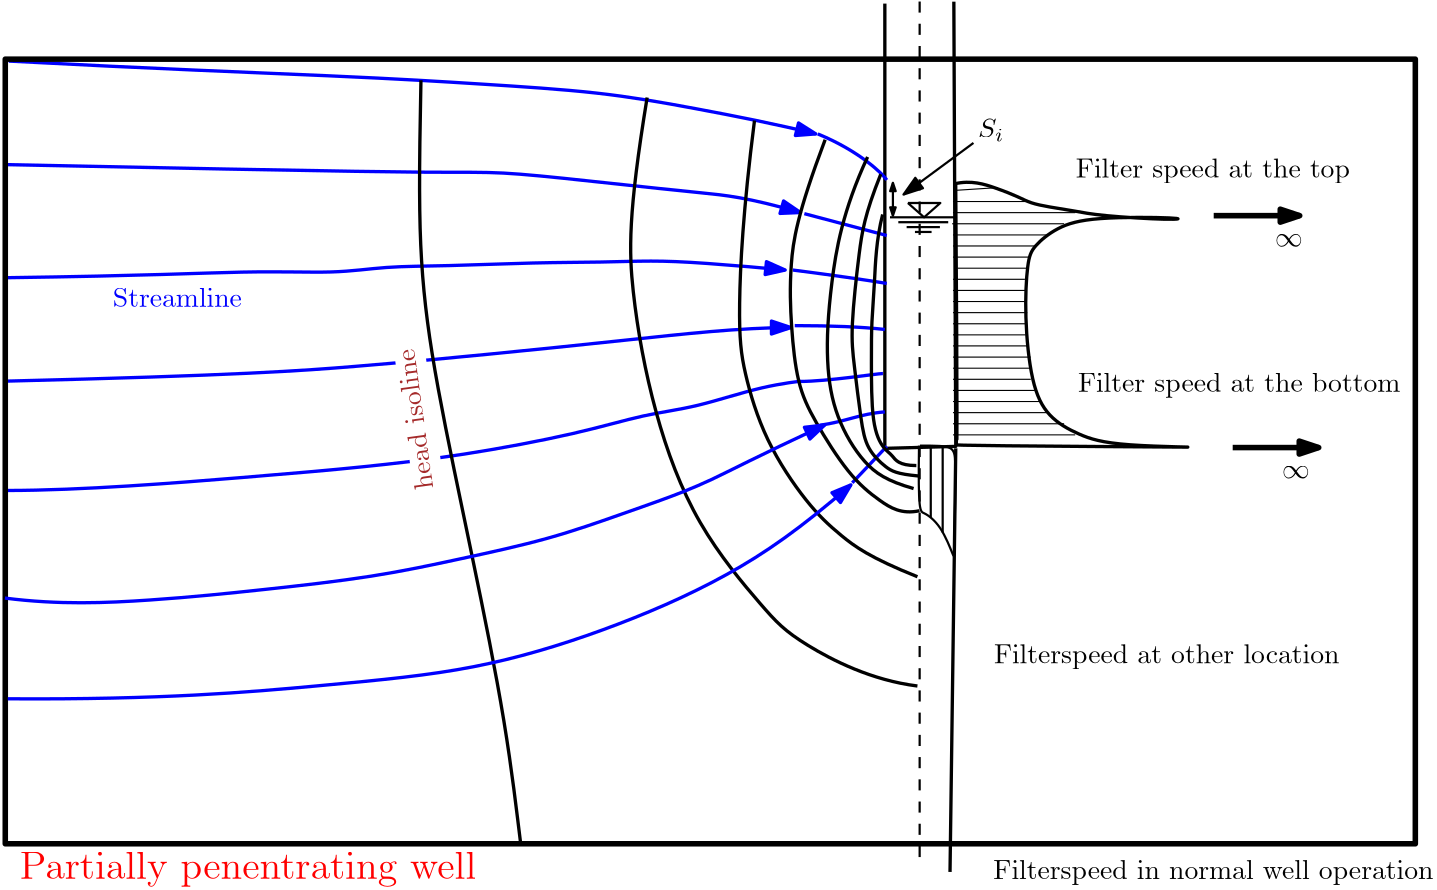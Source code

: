 <?xml version="1.0"?>
<!DOCTYPE ipe SYSTEM "ipe.dtd">
<ipe version="70206" creator="Ipe 7.2.9">
<info created="D:20201211174408" modified="D:20201213090916"/>
<ipestyle name="basic">
<symbol name="arrow/arc(spx)">
<path stroke="sym-stroke" fill="sym-stroke" pen="sym-pen">
0 0 m
-1 0.333 l
-1 -0.333 l
h
</path>
</symbol>
<symbol name="arrow/farc(spx)">
<path stroke="sym-stroke" fill="white" pen="sym-pen">
0 0 m
-1 0.333 l
-1 -0.333 l
h
</path>
</symbol>
<symbol name="arrow/ptarc(spx)">
<path stroke="sym-stroke" fill="sym-stroke" pen="sym-pen">
0 0 m
-1 0.333 l
-0.8 0 l
-1 -0.333 l
h
</path>
</symbol>
<symbol name="arrow/fptarc(spx)">
<path stroke="sym-stroke" fill="white" pen="sym-pen">
0 0 m
-1 0.333 l
-0.8 0 l
-1 -0.333 l
h
</path>
</symbol>
<symbol name="mark/circle(sx)" transformations="translations">
<path fill="sym-stroke">
0.6 0 0 0.6 0 0 e
0.4 0 0 0.4 0 0 e
</path>
</symbol>
<symbol name="mark/disk(sx)" transformations="translations">
<path fill="sym-stroke">
0.6 0 0 0.6 0 0 e
</path>
</symbol>
<symbol name="mark/fdisk(sfx)" transformations="translations">
<group>
<path fill="sym-fill">
0.5 0 0 0.5 0 0 e
</path>
<path fill="sym-stroke" fillrule="eofill">
0.6 0 0 0.6 0 0 e
0.4 0 0 0.4 0 0 e
</path>
</group>
</symbol>
<symbol name="mark/box(sx)" transformations="translations">
<path fill="sym-stroke" fillrule="eofill">
-0.6 -0.6 m
0.6 -0.6 l
0.6 0.6 l
-0.6 0.6 l
h
-0.4 -0.4 m
0.4 -0.4 l
0.4 0.4 l
-0.4 0.4 l
h
</path>
</symbol>
<symbol name="mark/square(sx)" transformations="translations">
<path fill="sym-stroke">
-0.6 -0.6 m
0.6 -0.6 l
0.6 0.6 l
-0.6 0.6 l
h
</path>
</symbol>
<symbol name="mark/fsquare(sfx)" transformations="translations">
<group>
<path fill="sym-fill">
-0.5 -0.5 m
0.5 -0.5 l
0.5 0.5 l
-0.5 0.5 l
h
</path>
<path fill="sym-stroke" fillrule="eofill">
-0.6 -0.6 m
0.6 -0.6 l
0.6 0.6 l
-0.6 0.6 l
h
-0.4 -0.4 m
0.4 -0.4 l
0.4 0.4 l
-0.4 0.4 l
h
</path>
</group>
</symbol>
<symbol name="mark/cross(sx)" transformations="translations">
<group>
<path fill="sym-stroke">
-0.43 -0.57 m
0.57 0.43 l
0.43 0.57 l
-0.57 -0.43 l
h
</path>
<path fill="sym-stroke">
-0.43 0.57 m
0.57 -0.43 l
0.43 -0.57 l
-0.57 0.43 l
h
</path>
</group>
</symbol>
<symbol name="arrow/fnormal(spx)">
<path stroke="sym-stroke" fill="white" pen="sym-pen">
0 0 m
-1 0.333 l
-1 -0.333 l
h
</path>
</symbol>
<symbol name="arrow/pointed(spx)">
<path stroke="sym-stroke" fill="sym-stroke" pen="sym-pen">
0 0 m
-1 0.333 l
-0.8 0 l
-1 -0.333 l
h
</path>
</symbol>
<symbol name="arrow/fpointed(spx)">
<path stroke="sym-stroke" fill="white" pen="sym-pen">
0 0 m
-1 0.333 l
-0.8 0 l
-1 -0.333 l
h
</path>
</symbol>
<symbol name="arrow/linear(spx)">
<path stroke="sym-stroke" pen="sym-pen">
-1 0.333 m
0 0 l
-1 -0.333 l
</path>
</symbol>
<symbol name="arrow/fdouble(spx)">
<path stroke="sym-stroke" fill="white" pen="sym-pen">
0 0 m
-1 0.333 l
-1 -0.333 l
h
-1 0 m
-2 0.333 l
-2 -0.333 l
h
</path>
</symbol>
<symbol name="arrow/double(spx)">
<path stroke="sym-stroke" fill="sym-stroke" pen="sym-pen">
0 0 m
-1 0.333 l
-1 -0.333 l
h
-1 0 m
-2 0.333 l
-2 -0.333 l
h
</path>
</symbol>
<pen name="heavier" value="0.8"/>
<pen name="fat" value="1.2"/>
<pen name="ultrafat" value="2"/>
<symbolsize name="large" value="5"/>
<symbolsize name="small" value="2"/>
<symbolsize name="tiny" value="1.1"/>
<arrowsize name="large" value="10"/>
<arrowsize name="small" value="5"/>
<arrowsize name="tiny" value="3"/>
<color name="red" value="1 0 0"/>
<color name="green" value="0 1 0"/>
<color name="blue" value="0 0 1"/>
<color name="yellow" value="1 1 0"/>
<color name="orange" value="1 0.647 0"/>
<color name="gold" value="1 0.843 0"/>
<color name="purple" value="0.627 0.125 0.941"/>
<color name="gray" value="0.745"/>
<color name="brown" value="0.647 0.165 0.165"/>
<color name="navy" value="0 0 0.502"/>
<color name="pink" value="1 0.753 0.796"/>
<color name="seagreen" value="0.18 0.545 0.341"/>
<color name="turquoise" value="0.251 0.878 0.816"/>
<color name="violet" value="0.933 0.51 0.933"/>
<color name="darkblue" value="0 0 0.545"/>
<color name="darkcyan" value="0 0.545 0.545"/>
<color name="darkgray" value="0.663"/>
<color name="darkgreen" value="0 0.392 0"/>
<color name="darkmagenta" value="0.545 0 0.545"/>
<color name="darkorange" value="1 0.549 0"/>
<color name="darkred" value="0.545 0 0"/>
<color name="lightblue" value="0.678 0.847 0.902"/>
<color name="lightcyan" value="0.878 1 1"/>
<color name="lightgray" value="0.827"/>
<color name="lightgreen" value="0.565 0.933 0.565"/>
<color name="lightyellow" value="1 1 0.878"/>
<dashstyle name="dashed" value="[4] 0"/>
<dashstyle name="dotted" value="[1 3] 0"/>
<dashstyle name="dash dotted" value="[4 2 1 2] 0"/>
<dashstyle name="dash dot dotted" value="[4 2 1 2 1 2] 0"/>
<textsize name="large" value="\large"/>
<textsize name="Large" value="\Large"/>
<textsize name="LARGE" value="\LARGE"/>
<textsize name="huge" value="\huge"/>
<textsize name="Huge" value="\Huge"/>
<textsize name="small" value="\small"/>
<textsize name="footnote" value="\footnotesize"/>
<textsize name="tiny" value="\tiny"/>
<textstyle name="center" begin="\begin{center}" end="\end{center}"/>
<textstyle name="itemize" begin="\begin{itemize}" end="\end{itemize}"/>
<textstyle name="item" begin="\begin{itemize}\item{}" end="\end{itemize}"/>
<gridsize name="4 pts" value="4"/>
<gridsize name="8 pts (~3 mm)" value="8"/>
<gridsize name="16 pts (~6 mm)" value="16"/>
<gridsize name="32 pts (~12 mm)" value="32"/>
<gridsize name="10 pts (~3.5 mm)" value="10"/>
<gridsize name="20 pts (~7 mm)" value="20"/>
<gridsize name="14 pts (~5 mm)" value="14"/>
<gridsize name="28 pts (~10 mm)" value="28"/>
<gridsize name="56 pts (~20 mm)" value="56"/>
<anglesize name="90 deg" value="90"/>
<anglesize name="60 deg" value="60"/>
<anglesize name="45 deg" value="45"/>
<anglesize name="30 deg" value="30"/>
<anglesize name="22.5 deg" value="22.5"/>
<opacity name="10%" value="0.1"/>
<opacity name="30%" value="0.3"/>
<opacity name="50%" value="0.5"/>
<opacity name="75%" value="0.75"/>
<tiling name="falling" angle="-60" step="4" width="1"/>
<tiling name="rising" angle="30" step="4" width="1"/>
</ipestyle>
<page>
<layer name="alpha"/>
<view layers="alpha" active="alpha"/>
<path layer="alpha" matrix="1 0 0 1.02056 0 -15.6918" stroke="black" pen="fat">
355.468 763.259 m
355.468 605.918 l
</path>
<path stroke="black" pen="fat">
380.311 763.949 m
381.001 603.848 l
356.158 603.158 l
</path>
<path stroke="black" dash="dashed" pen="heavier">
368 764 m
368 452 l
</path>
<path stroke="black" pen="fat">
378.931 450.647 m
381.001 603.158 l
</path>
<path stroke="blue" pen="fat" arrow="normal/normal">
40.0956 742.556 m
91.8525 739.796
166.382 737.036
210.548 734.275
253.334 731.515
285.078 725.994
316.823 719.783
330.624 716.333 c
</path>
<path stroke="blue" pen="fat">
331.315 716.333 m
346.497 710.122
354.778 701.841
356.158 699.771 c
</path>
<path stroke="blue" pen="fat" arrow="normal/normal">
38.7154 705.291 m
171.213 702.531
205.718 702.531
220.21 702.531
258.165 698.391
290.599 694.94
305.781 693.56
325.104 688.039 c
</path>
<path matrix="1 0 0 0.877859 0 83.0265" stroke="blue" pen="fat">
326.484 688.729 m
356.158 679.758 l
</path>
<path stroke="blue" pen="fat" arrow="normal/normal">
39.4055 664.576 m
89.7823 665.266
129.118 667.336
158.101 665.956
175.354 668.717
196.747 668.717
230.561 670.097
254.024 670.097
271.276 670.787
288.529 670.097
312.682 668.026
319.583 667.336 c
</path>
<path stroke="blue" pen="fat">
322.343 667.336 m
343.736 664.576
356.158 662.506 c
</path>
<path stroke="blue" pen="fat" arrow="normal/normal">
38.0253 627.311 m
122.907 629.381
169.143 632.832
212.619 636.972
260.235 641.803
303.711 646.634
321.653 646.634 c
</path>
<path stroke="blue" pen="fat">
323.033 647.324 m
343.046 647.324
355.468 645.944 c
</path>
<path stroke="blue" pen="fat">
39.4055 587.976 m
66.3191 587.976
135.328 593.497
166.382 596.257
202.957 600.397
246.433 608.679
269.206 615.579
287.149 617.65
311.992 625.931
325.104 627.311
325.104 627.311 c
</path>
<path matrix="1.03199 0 0 1.37506 -11.3486 -236.312" stroke="blue" pen="fat">
325.794 628.001 m
335.455 628.001
352.707 630.071
354.778 630.071 c
</path>
<path stroke="blue" pen="fat">
332.005 611.439 m
341.666 612.819
346.497 615.579
355.468 616.27 c
</path>
<path stroke="blue" pen="fat">
343.736 590.736 m
356.158 603.848 l
</path>
<path stroke="black" pen="fat">
188.465 735.656 m
187.775 701.841
187.775 669.407
193.296 628.691
207.098 563.823
219.52 502.404
222.97 472.04
224.35 460.999 c
</path>
<path stroke="black" pen="fat">
269.896 729.445 m
262.995 687.349
263.685 660.435
271.967 615.579
287.149 574.864
313.372 543.81
322.343 534.149
350.637 519.657
367.199 517.586 c
</path>
<path stroke="black" pen="fat">
308.541 721.164 m
304.401 688.729
302.331 648.014
304.401 631.452
311.992 605.918
327.864 582.455
338.906 572.104
349.947 563.823
367.199 556.922 c
</path>
<path matrix="1.0474 0 0 0.997828 -15.2138 1.55173" stroke="black" pen="fat">
365.819 580.385 m
359.608 579.005
352.017 583.835
341.666 592.806
329.244 613.509
323.724 625.931
321.653 646.634
320.963 668.026
323.724 687.349
333.385 714.263 c
</path>
<path stroke="black" pen="fat">
349.257 708.052 m
340.286 688.729
335.455 660.435
334.075 633.522
337.525 614.199
347.877 596.947
356.158 591.426
365.819 588.666 c
</path>
<path matrix="0.93379 0 0 1.00268 22.7129 -1.88405" stroke="black" pen="fat">
354.778 701.841 m
348.567 687.349
346.497 674.927
343.046 645.253
344.426 634.212
347.187 612.819
349.257 603.158
356.848 596.257
360.988 594.187
369.27 593.497 c
</path>
<path matrix="0.836981 0 0 1 57.1603 0" stroke="black" pen="fat">
355.468 687.349 m
352.707 678.378
352.017 661.126
350.637 648.704
350.637 636.282
350.637 610.749
356.158 602.468
359.608 601.088
362.369 596.947
369.96 596.947 c
</path>
<path stroke="black" pen="fat">
380.636 698.387 m
386.55 699.778
396.29 696.648
403.943 693.517
407.769 691.43
414.378 690.038
423.77 688.647
432.118 686.908
459.947 685.169
464.469 686.212
429.336 686.56
417.161 682.734
408.812 675.777
406.725 670.907
405.682 651.079
408.117 626.034
414.03 614.207
425.161 607.946
437.684 603.771
487.775 603.423
382.376 604.119
380.984 604.467
381.68 604.467
380.984 698.387 c
</path>
<path fill="blue">
380 696 m
396 696 l
</path>
<path fill="blue">
380 692 m
404 692 l
</path>
<path fill="blue">
380 688 m
416 688 l
</path>
<path fill="blue">
380 684 m
420 684 l
</path>
<path fill="blue">
380 680 m
412 680 l
</path>
<path fill="blue">
380 676 m
408 676 l
</path>
<path fill="blue">
380 672 m
408 672 l
</path>
<path fill="blue">
380 668 m
408 668 l
408 668 l
</path>
<path fill="blue">
408 668 m
380 668 l
380 668 l
</path>
<path fill="blue">
404 664 m
380 664 l
</path>
<path fill="blue">
408 660 m
380 660 l
</path>
<path fill="blue">
404 656 m
380 656 l
</path>
<path fill="blue">
408 652 m
380 652 l
</path>
<path fill="blue">
404 648 m
380 648 l
</path>
<path fill="blue">
380 644 m
408 644 l
</path>
<path fill="blue">
380 640 m
408 640 l
408 640 l
</path>
<path fill="blue">
380 636 m
408 636 l
</path>
<path fill="blue">
380 632 m
408 632 l
408 632 l
</path>
<path fill="blue">
380 628 m
408 628 l
</path>
<path fill="blue">
380 624 m
408 624 l
408 624 l
</path>
<path fill="blue">
408 624 m
380 624 l
</path>
<path fill="blue">
380 620 m
412 620 l
412 620 l
</path>
<path fill="blue">
380 616 m
412 616 l
</path>
<path fill="blue">
380 612 m
420 612 l
420 612 l
</path>
<path fill="blue">
380 608 m
424 608 l
</path>
<path fill="blue">
380 604 m
440 604 l
</path>
<group matrix="1 0 0 1 173.926 -124.531">
<path matrix="0.729687 0 0 0.643577 49.7376 290.841" stroke="black" pen="heavier">
192 816 m
200 808 l
208 816 l
192 816 l
</path>
<path matrix="0.748475 0 0 0.440171 45.6794 455.193" stroke="black" pen="heavier">
184 808 m
216 808 l
</path>
<path matrix="0.748475 0 0 0.440171 45.6794 455.193" stroke="black" pen="heavier">
188 804 m
212 804 l
212 804 l
</path>
<path matrix="0.748475 0 0 0.440171 45.6794 455.193" stroke="black" pen="heavier">
192 800 m
208 800 l
</path>
<path matrix="0.748475 0 0 0.440171 45.6794 455.193" stroke="black" pen="heavier">
196 796 m
204 796 l
204 796 l
</path>
</group>
<path stroke="black" pen="heavier" arrow="normal/tiny" rarrow="normal/tiny">
358.374 698.735 m
358.374 686.908 l
</path>
<text matrix="1 0 0 1 -19.6012 -134.696" transformations="translations" pos="97.1376 788.828" stroke="blue" type="label" width="46.52" height="6.918" depth="0" valign="baseline">Streamline</text>
<text matrix="1 0 0 1 27.1402 -67.8504" transformations="translations" pos="361.852 782.915" stroke="black" type="label" width="9.426" height="6.812" depth="1.49" valign="baseline" style="math">S_i</text>
<text matrix="1 0 0 1 -21.109 -78.4049" transformations="translations" pos="445.337 779.088" stroke="black" type="label" width="98.741" height="6.926" depth="1.93" valign="baseline">Filter speed at the top</text>
<text matrix="1 0 0 1 23.1194 -174.401" transformations="translations" pos="401.855 797.872" stroke="black" type="label" width="116.176" height="6.926" depth="1.93" valign="baseline">Filter speed at the bottom</text>
<text matrix="1 0 0 1 90.9698 -274.92" transformations="translations" pos="303.761 800.655" stroke="black" type="label" width="124.506" height="6.926" depth="1.93" valign="baseline">Filterspeed at other location</text>
<path stroke="black" pen="heavier">
367.766 604.119 m
367.418 580.117
368.81 580.813
375.767 575.595
380.636 563.073
380.289 564.464
381.332 604.119
379.941 604.119
368.114 604.119 c
</path>
<path matrix="2.11077 0 0 1.07202 -413.207 -43.4995" stroke="black" pen="heavier">
372 604 m
372 580 l
</path>
<path matrix="-0.14129 0 0 1.09585 429.415 -58.4048" stroke="black" pen="heavier">
376 604 m
376 576 l
</path>
<path stroke="black" pen="ultrafat" arrow="normal/normal">
473.861 686.908 m
504.819 686.908 l
</path>
<path matrix="1 0 0 1 6.83549 -83.4846" stroke="black" pen="ultrafat" arrow="normal/normal">
473.861 686.908 m
504.819 686.908 l
</path>
<text matrix="1 0 0 1 425.196 -89.462" transformations="translations" pos="70.7009 765.174" stroke="black" type="label" width="9.963" height="4.289" depth="0" valign="baseline" style="math">\infty</text>
<text matrix="1 0 0 1 -61.8192 47.244" transformations="translations" pos="105.834 400.974" stroke="red" type="label" width="164.466" height="9.962" depth="2.79" valign="baseline" size="Large">Partially penentrating well</text>
<text matrix="1 0 0 1 100.519 62.8244" transformations="translations" pos="294.021 385.321" stroke="black" type="label" width="158.572" height="6.926" depth="1.93" valign="baseline">Filterspeed in normal well operation</text>
<path stroke="black" pen="ultrafat">
38.8222 743.249 m
38.8222 460.79 l
546.444 460.79 l
546.444 743.249 l
h
</path>
<path matrix="1.00908 0 0 1 -0.494953 2.51298" stroke="blue" pen="fat" arrow="normal/normal">
38.8222 546.734 m
57.9209 544.221
92.5999 545.729
131.3 549.75
171.005 554.273
201.161 560.807
233.327 567.843
259.964 577.392
271.524 581.413
290.12 588.45
305.7 596.994
331.333 609.056 c
</path>
<path stroke="black">
380.587 696.005 m
396.168 697.01 l
</path>
<path matrix="1.1157 0 0 -0.854436 -43.9658 1283.27" stroke="black">
380 692 m
404 692 l
</path>
<path stroke="black">
380 688 m
420 688 l
424 688 l
</path>
<path matrix="1.11984 0 0 -1.85218 -50.3329 1950.89" stroke="black">
384 684 m
420 684 l
</path>
<path matrix="0.955883 0 0 -13.9075 16.7644 10137.07" stroke="black">
380 680 m
416 680 l
</path>
<path stroke="black">
380 672 m
408 672 l
</path>
<path matrix="0.928573 0 0 1 27.1424 0" stroke="black">
380 676 m
412 676 l
</path>
<path matrix="1.05483 0 0 -0.559164 -23.4341 1041.52" stroke="black">
384 668 m
408 668 l
</path>
<path matrix="0.925001 0 0 1 28.4994 0" stroke="black">
380 664 m
408 664 l
</path>
<path matrix="0.93671 0 0 1 24.0502 0" stroke="black">
380 660 m
408 660 l
</path>
<path matrix="0.93671 0 0 1 24.0502 0" stroke="black">
380 656 m
408 656 l
</path>
<path matrix="0.95484 0 0 0.458684 17.1609 352.938" stroke="black">
380 652 m
408 652 l
</path>
<path matrix="0.949368 0 0 0.36635 19.2401 410.605" stroke="black">
380 648 m
408 648 l
</path>
<path matrix="0.934395 0 0 1 24.93 0" stroke="black">
380 644 m
408 644 l
</path>
<path matrix="0.955976 0 0 -24.1387 16.7292 16088.8" stroke="black">
380 640 m
408 640 l
</path>
<path stroke="black">
380 636 m
408 636 l
</path>
<path stroke="black">
380 632 m
408 632 l
408 632 l
</path>
<path stroke="black">
380 628 m
408 628 l
</path>
<path matrix="0.92083 0 0 -2.19403 30.0846 1993.07" stroke="black">
380 624 m
412 624 l
412 624 l
</path>
<path stroke="black">
380 620 m
412 620 l
</path>
<path matrix="1.05149 0 0 1 -19.5673 0" stroke="black">
380 616 m
412 616 l
</path>
<path stroke="black">
380 612 m
420 612 l
</path>
<path stroke="black">
380 608 m
424 608 l
</path>
<text matrix="1 0 0 1 427.709 -172.893" transformations="translations" pos="70.7009 765.174" stroke="black" type="label" width="9.963" height="4.289" depth="0" valign="baseline" style="math">\infty</text>
<path matrix="0.87931 0 0 0.972973 46.7518 19.2728" stroke="black" fill="white" pen="heavier" rarrow="normal/normal">
358.724 693.995 m
387.372 713.093 l
</path>
<path matrix="1.03892 0 0 0.985646 -0.0266469 18.5138" stroke="blue" pen="fat" arrow="normal/normal">
38.2718 501.669 m
91.8704 501.291
152.263 506.953
200.2 511.86
244.362 525.826
288.524 545.831
313.059 563.949
330.422 579.802 c
</path>
<path matrix="-0.0940743 0.651402 -0.446628 -0.0579944 551.334 545.245" fill="white">
133.059 789.488 m
133.059 764.861 l
220.008 764.861 l
220.008 789.488 l
h
</path>
<text matrix="-0.135674 0.990753 -0.990753 -0.135674 991.141 487.038" pos="209.146 777.001" stroke="brown" type="label" width="50.976" height="6.918" depth="0" valign="baseline">head isoline</text>
</page>
</ipe>
